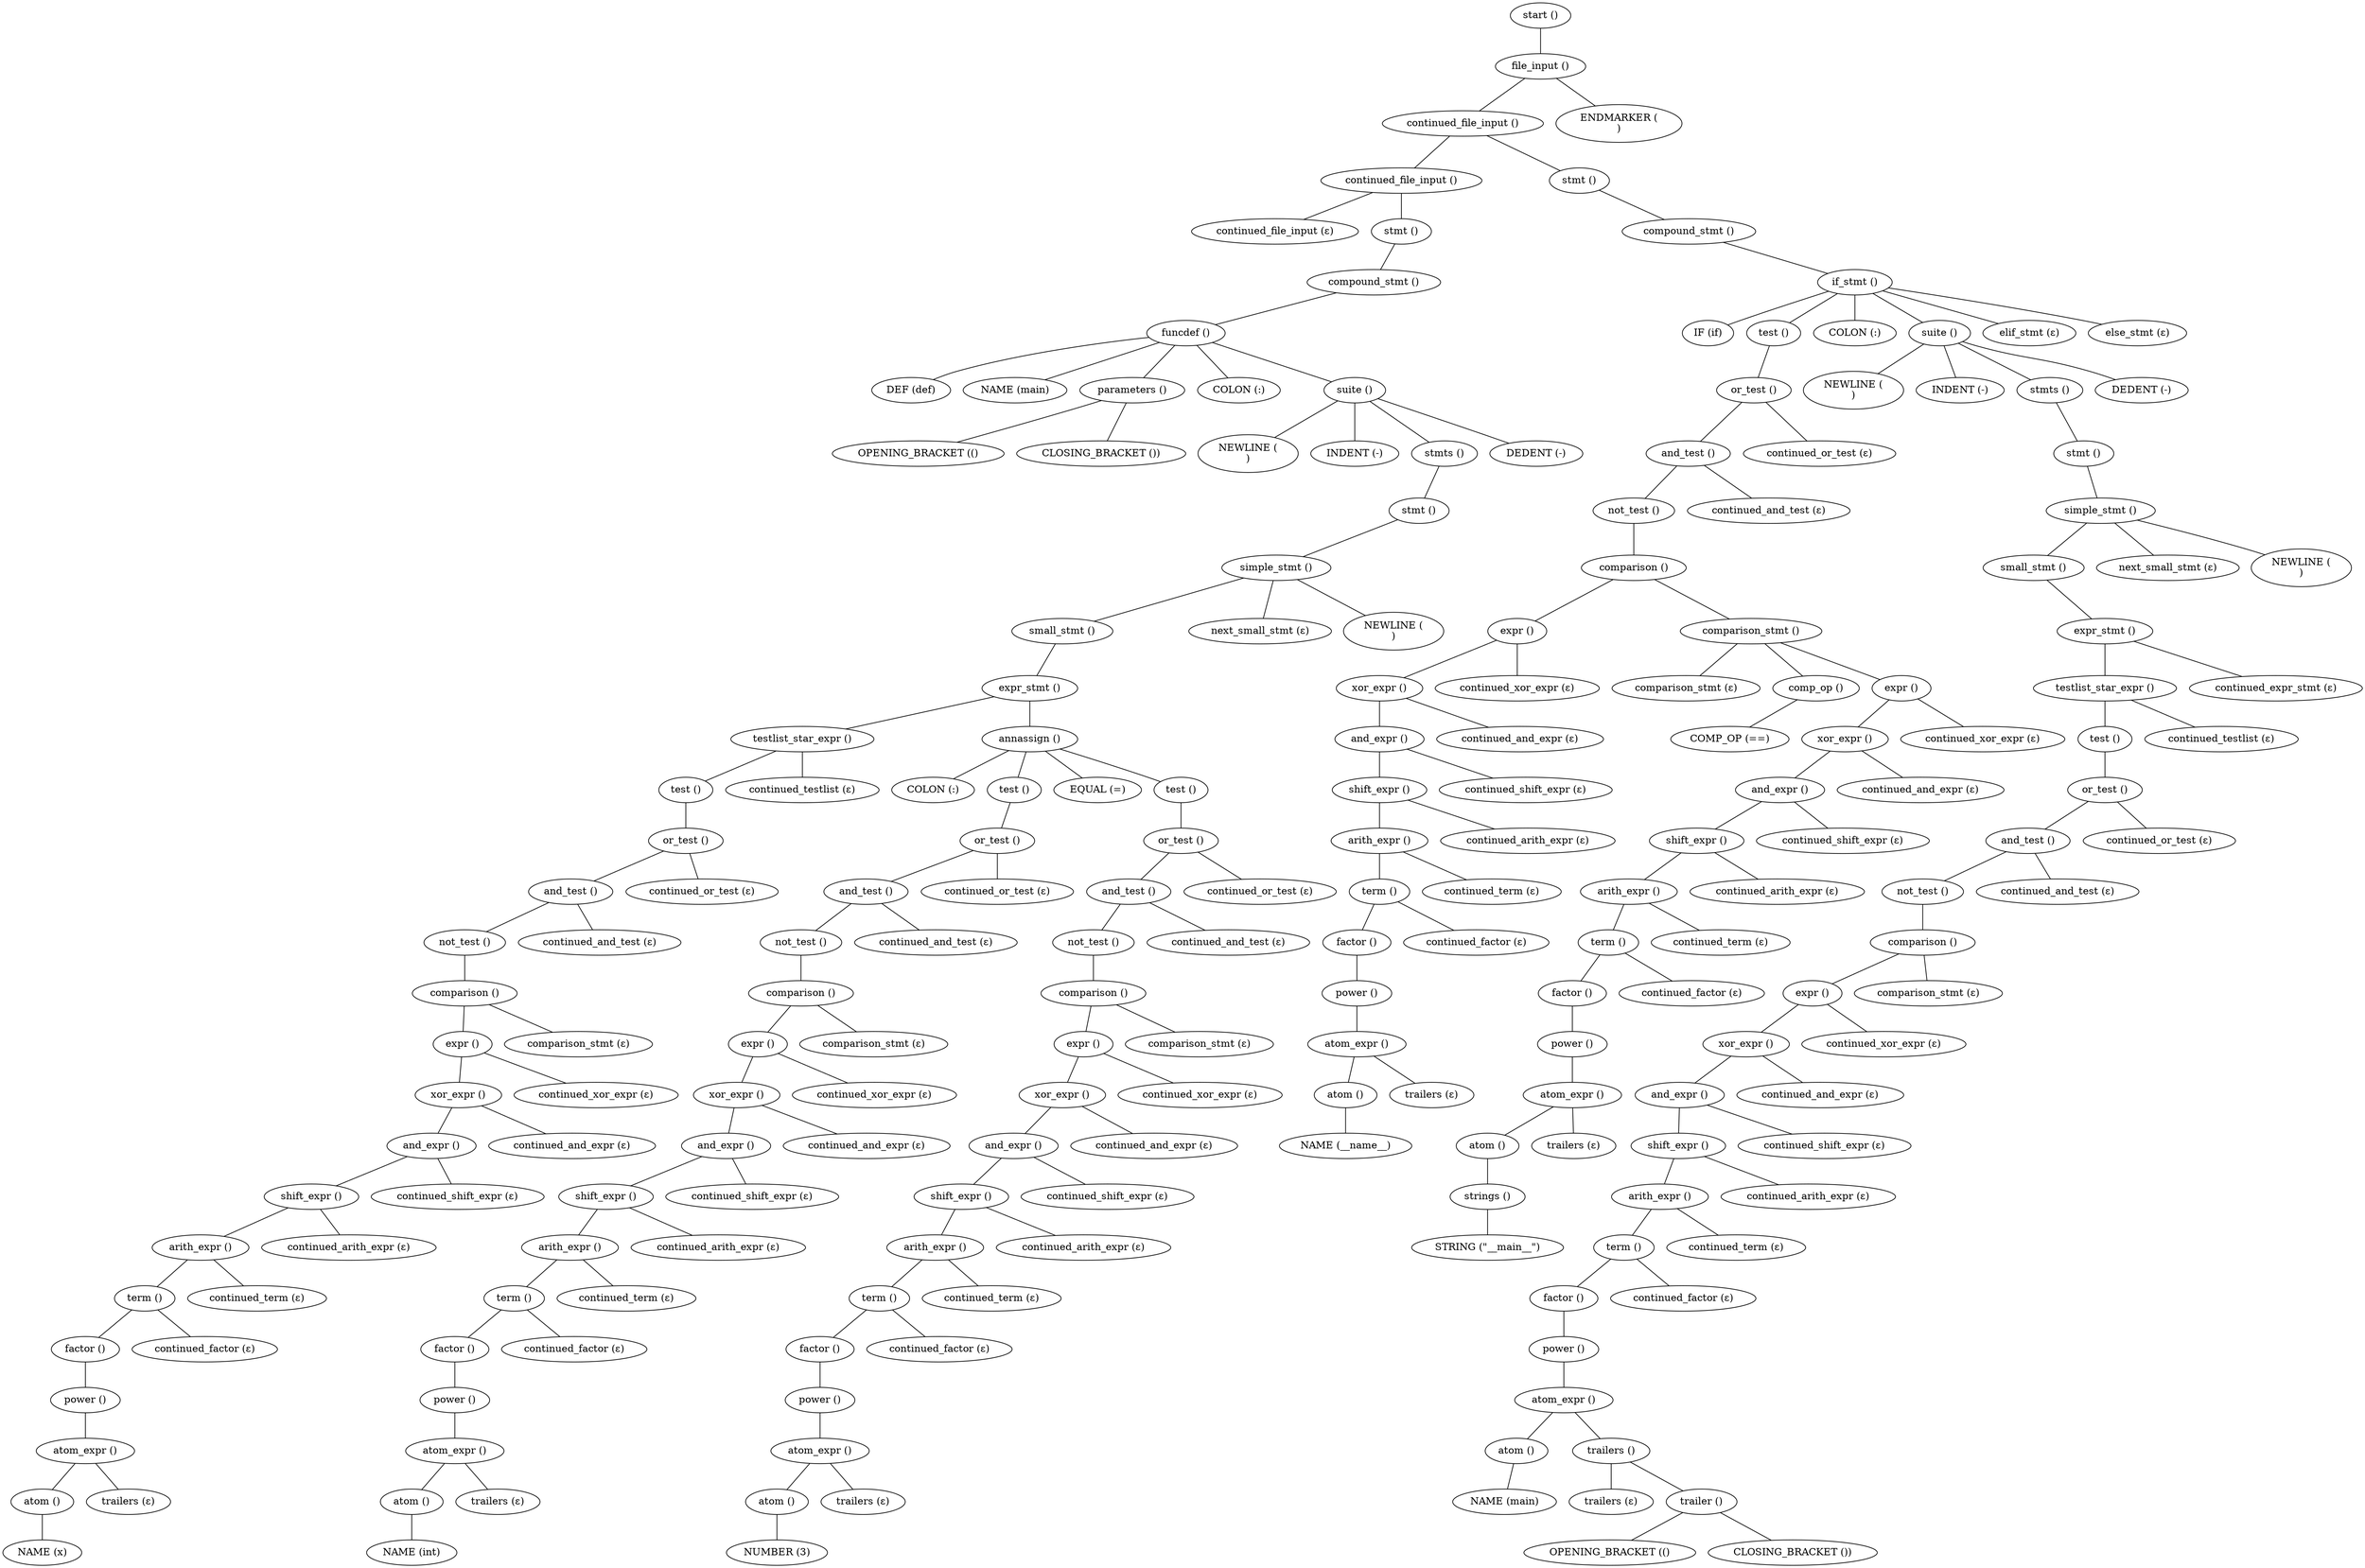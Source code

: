 Graph {
node1 [label="start ()"];
node2 [label="file_input ()"];
node3 [label="continued_file_input ()"];
node4 [label="continued_file_input ()"];
node5 [label="continued_file_input (ε)"];
node6 [label="stmt ()"];
node7 [label="compound_stmt ()"];
node8 [label="funcdef ()"];
node9 [label="DEF (def)"];
node10 [label="NAME (main)"];
node11 [label="parameters ()"];
node12 [label="OPENING_BRACKET (()"];
node13 [label="CLOSING_BRACKET ())"];
node14 [label="COLON (:)"];
node15 [label="suite ()"];
node16 [label="NEWLINE (
)"];
node17 [label="INDENT (-)"];
node18 [label="stmts ()"];
node19 [label="stmt ()"];
node20 [label="simple_stmt ()"];
node21 [label="small_stmt ()"];
node22 [label="expr_stmt ()"];
node23 [label="testlist_star_expr ()"];
node24 [label="test ()"];
node25 [label="or_test ()"];
node26 [label="and_test ()"];
node27 [label="not_test ()"];
node28 [label="comparison ()"];
node29 [label="expr ()"];
node30 [label="xor_expr ()"];
node31 [label="and_expr ()"];
node32 [label="shift_expr ()"];
node33 [label="arith_expr ()"];
node34 [label="term ()"];
node35 [label="factor ()"];
node36 [label="power ()"];
node37 [label="atom_expr ()"];
node38 [label="atom ()"];
node39 [label="NAME (x)"];
node40 [label="trailers (ε)"];
node41 [label="continued_factor (ε)"];
node42 [label="continued_term (ε)"];
node43 [label="continued_arith_expr (ε)"];
node44 [label="continued_shift_expr (ε)"];
node45 [label="continued_and_expr (ε)"];
node46 [label="continued_xor_expr (ε)"];
node47 [label="comparison_stmt (ε)"];
node48 [label="continued_and_test (ε)"];
node49 [label="continued_or_test (ε)"];
node50 [label="continued_testlist (ε)"];
node51 [label="annassign ()"];
node52 [label="COLON (:)"];
node53 [label="test ()"];
node54 [label="or_test ()"];
node55 [label="and_test ()"];
node56 [label="not_test ()"];
node57 [label="comparison ()"];
node58 [label="expr ()"];
node59 [label="xor_expr ()"];
node60 [label="and_expr ()"];
node61 [label="shift_expr ()"];
node62 [label="arith_expr ()"];
node63 [label="term ()"];
node64 [label="factor ()"];
node65 [label="power ()"];
node66 [label="atom_expr ()"];
node67 [label="atom ()"];
node68 [label="NAME (int)"];
node69 [label="trailers (ε)"];
node70 [label="continued_factor (ε)"];
node71 [label="continued_term (ε)"];
node72 [label="continued_arith_expr (ε)"];
node73 [label="continued_shift_expr (ε)"];
node74 [label="continued_and_expr (ε)"];
node75 [label="continued_xor_expr (ε)"];
node76 [label="comparison_stmt (ε)"];
node77 [label="continued_and_test (ε)"];
node78 [label="continued_or_test (ε)"];
node79 [label="EQUAL (=)"];
node80 [label="test ()"];
node81 [label="or_test ()"];
node82 [label="and_test ()"];
node83 [label="not_test ()"];
node84 [label="comparison ()"];
node85 [label="expr ()"];
node86 [label="xor_expr ()"];
node87 [label="and_expr ()"];
node88 [label="shift_expr ()"];
node89 [label="arith_expr ()"];
node90 [label="term ()"];
node91 [label="factor ()"];
node92 [label="power ()"];
node93 [label="atom_expr ()"];
node94 [label="atom ()"];
node95 [label="NUMBER (3)"];
node96 [label="trailers (ε)"];
node97 [label="continued_factor (ε)"];
node98 [label="continued_term (ε)"];
node99 [label="continued_arith_expr (ε)"];
node100 [label="continued_shift_expr (ε)"];
node101 [label="continued_and_expr (ε)"];
node102 [label="continued_xor_expr (ε)"];
node103 [label="comparison_stmt (ε)"];
node104 [label="continued_and_test (ε)"];
node105 [label="continued_or_test (ε)"];
node106 [label="next_small_stmt (ε)"];
node107 [label="NEWLINE (
)"];
node108 [label="DEDENT (-)"];
node109 [label="stmt ()"];
node110 [label="compound_stmt ()"];
node111 [label="if_stmt ()"];
node112 [label="IF (if)"];
node113 [label="test ()"];
node114 [label="or_test ()"];
node115 [label="and_test ()"];
node116 [label="not_test ()"];
node117 [label="comparison ()"];
node118 [label="expr ()"];
node119 [label="xor_expr ()"];
node120 [label="and_expr ()"];
node121 [label="shift_expr ()"];
node122 [label="arith_expr ()"];
node123 [label="term ()"];
node124 [label="factor ()"];
node125 [label="power ()"];
node126 [label="atom_expr ()"];
node127 [label="atom ()"];
node128 [label="NAME (__name__)"];
node129 [label="trailers (ε)"];
node130 [label="continued_factor (ε)"];
node131 [label="continued_term (ε)"];
node132 [label="continued_arith_expr (ε)"];
node133 [label="continued_shift_expr (ε)"];
node134 [label="continued_and_expr (ε)"];
node135 [label="continued_xor_expr (ε)"];
node136 [label="comparison_stmt ()"];
node137 [label="comparison_stmt (ε)"];
node138 [label="comp_op ()"];
node139 [label="COMP_OP (==)"];
node140 [label="expr ()"];
node141 [label="xor_expr ()"];
node142 [label="and_expr ()"];
node143 [label="shift_expr ()"];
node144 [label="arith_expr ()"];
node145 [label="term ()"];
node146 [label="factor ()"];
node147 [label="power ()"];
node148 [label="atom_expr ()"];
node149 [label="atom ()"];
node150 [label="strings ()"];
node151 [label="STRING (&quot;__main__&quot;)"];
node152 [label="trailers (ε)"];
node153 [label="continued_factor (ε)"];
node154 [label="continued_term (ε)"];
node155 [label="continued_arith_expr (ε)"];
node156 [label="continued_shift_expr (ε)"];
node157 [label="continued_and_expr (ε)"];
node158 [label="continued_xor_expr (ε)"];
node159 [label="continued_and_test (ε)"];
node160 [label="continued_or_test (ε)"];
node161 [label="COLON (:)"];
node162 [label="suite ()"];
node163 [label="NEWLINE (
)"];
node164 [label="INDENT (-)"];
node165 [label="stmts ()"];
node166 [label="stmt ()"];
node167 [label="simple_stmt ()"];
node168 [label="small_stmt ()"];
node169 [label="expr_stmt ()"];
node170 [label="testlist_star_expr ()"];
node171 [label="test ()"];
node172 [label="or_test ()"];
node173 [label="and_test ()"];
node174 [label="not_test ()"];
node175 [label="comparison ()"];
node176 [label="expr ()"];
node177 [label="xor_expr ()"];
node178 [label="and_expr ()"];
node179 [label="shift_expr ()"];
node180 [label="arith_expr ()"];
node181 [label="term ()"];
node182 [label="factor ()"];
node183 [label="power ()"];
node184 [label="atom_expr ()"];
node185 [label="atom ()"];
node186 [label="NAME (main)"];
node187 [label="trailers ()"];
node188 [label="trailers (ε)"];
node189 [label="trailer ()"];
node190 [label="OPENING_BRACKET (()"];
node191 [label="CLOSING_BRACKET ())"];
node192 [label="continued_factor (ε)"];
node193 [label="continued_term (ε)"];
node194 [label="continued_arith_expr (ε)"];
node195 [label="continued_shift_expr (ε)"];
node196 [label="continued_and_expr (ε)"];
node197 [label="continued_xor_expr (ε)"];
node198 [label="comparison_stmt (ε)"];
node199 [label="continued_and_test (ε)"];
node200 [label="continued_or_test (ε)"];
node201 [label="continued_testlist (ε)"];
node202 [label="continued_expr_stmt (ε)"];
node203 [label="next_small_stmt (ε)"];
node204 [label="NEWLINE (
)"];
node205 [label="DEDENT (-)"];
node206 [label="elif_stmt (ε)"];
node207 [label="else_stmt (ε)"];
node208 [label="ENDMARKER (
)"];

node1 -- node2;
node2 -- node3;
node3 -- node4;
node4 -- node5;
node4 -- node6;
node6 -- node7;
node7 -- node8;
node8 -- node9;
node8 -- node10;
node8 -- node11;
node11 -- node12;
node11 -- node13;
node8 -- node14;
node8 -- node15;
node15 -- node16;
node15 -- node17;
node15 -- node18;
node18 -- node19;
node19 -- node20;
node20 -- node21;
node21 -- node22;
node22 -- node23;
node23 -- node24;
node24 -- node25;
node25 -- node26;
node26 -- node27;
node27 -- node28;
node28 -- node29;
node29 -- node30;
node30 -- node31;
node31 -- node32;
node32 -- node33;
node33 -- node34;
node34 -- node35;
node35 -- node36;
node36 -- node37;
node37 -- node38;
node38 -- node39;
node37 -- node40;
node34 -- node41;
node33 -- node42;
node32 -- node43;
node31 -- node44;
node30 -- node45;
node29 -- node46;
node28 -- node47;
node26 -- node48;
node25 -- node49;
node23 -- node50;
node22 -- node51;
node51 -- node52;
node51 -- node53;
node53 -- node54;
node54 -- node55;
node55 -- node56;
node56 -- node57;
node57 -- node58;
node58 -- node59;
node59 -- node60;
node60 -- node61;
node61 -- node62;
node62 -- node63;
node63 -- node64;
node64 -- node65;
node65 -- node66;
node66 -- node67;
node67 -- node68;
node66 -- node69;
node63 -- node70;
node62 -- node71;
node61 -- node72;
node60 -- node73;
node59 -- node74;
node58 -- node75;
node57 -- node76;
node55 -- node77;
node54 -- node78;
node51 -- node79;
node51 -- node80;
node80 -- node81;
node81 -- node82;
node82 -- node83;
node83 -- node84;
node84 -- node85;
node85 -- node86;
node86 -- node87;
node87 -- node88;
node88 -- node89;
node89 -- node90;
node90 -- node91;
node91 -- node92;
node92 -- node93;
node93 -- node94;
node94 -- node95;
node93 -- node96;
node90 -- node97;
node89 -- node98;
node88 -- node99;
node87 -- node100;
node86 -- node101;
node85 -- node102;
node84 -- node103;
node82 -- node104;
node81 -- node105;
node20 -- node106;
node20 -- node107;
node15 -- node108;
node3 -- node109;
node109 -- node110;
node110 -- node111;
node111 -- node112;
node111 -- node113;
node113 -- node114;
node114 -- node115;
node115 -- node116;
node116 -- node117;
node117 -- node118;
node118 -- node119;
node119 -- node120;
node120 -- node121;
node121 -- node122;
node122 -- node123;
node123 -- node124;
node124 -- node125;
node125 -- node126;
node126 -- node127;
node127 -- node128;
node126 -- node129;
node123 -- node130;
node122 -- node131;
node121 -- node132;
node120 -- node133;
node119 -- node134;
node118 -- node135;
node117 -- node136;
node136 -- node137;
node136 -- node138;
node138 -- node139;
node136 -- node140;
node140 -- node141;
node141 -- node142;
node142 -- node143;
node143 -- node144;
node144 -- node145;
node145 -- node146;
node146 -- node147;
node147 -- node148;
node148 -- node149;
node149 -- node150;
node150 -- node151;
node148 -- node152;
node145 -- node153;
node144 -- node154;
node143 -- node155;
node142 -- node156;
node141 -- node157;
node140 -- node158;
node115 -- node159;
node114 -- node160;
node111 -- node161;
node111 -- node162;
node162 -- node163;
node162 -- node164;
node162 -- node165;
node165 -- node166;
node166 -- node167;
node167 -- node168;
node168 -- node169;
node169 -- node170;
node170 -- node171;
node171 -- node172;
node172 -- node173;
node173 -- node174;
node174 -- node175;
node175 -- node176;
node176 -- node177;
node177 -- node178;
node178 -- node179;
node179 -- node180;
node180 -- node181;
node181 -- node182;
node182 -- node183;
node183 -- node184;
node184 -- node185;
node185 -- node186;
node184 -- node187;
node187 -- node188;
node187 -- node189;
node189 -- node190;
node189 -- node191;
node181 -- node192;
node180 -- node193;
node179 -- node194;
node178 -- node195;
node177 -- node196;
node176 -- node197;
node175 -- node198;
node173 -- node199;
node172 -- node200;
node170 -- node201;
node169 -- node202;
node167 -- node203;
node167 -- node204;
node162 -- node205;
node111 -- node206;
node111 -- node207;
node2 -- node208;

}

